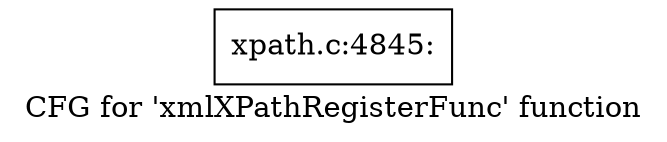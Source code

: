 digraph "CFG for 'xmlXPathRegisterFunc' function" {
	label="CFG for 'xmlXPathRegisterFunc' function";

	Node0x48687e0 [shape=record,label="{xpath.c:4845:}"];
}
